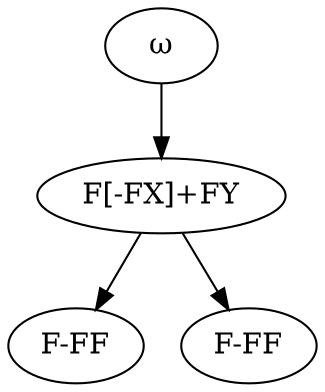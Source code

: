 digraph {
omega [label="ω"]
0 [label="F[-FX]+FY"]
1 [label="F-FF"]
2 [label="F-FF"]
omega -> 0
0 -> 1
0 -> 2
}